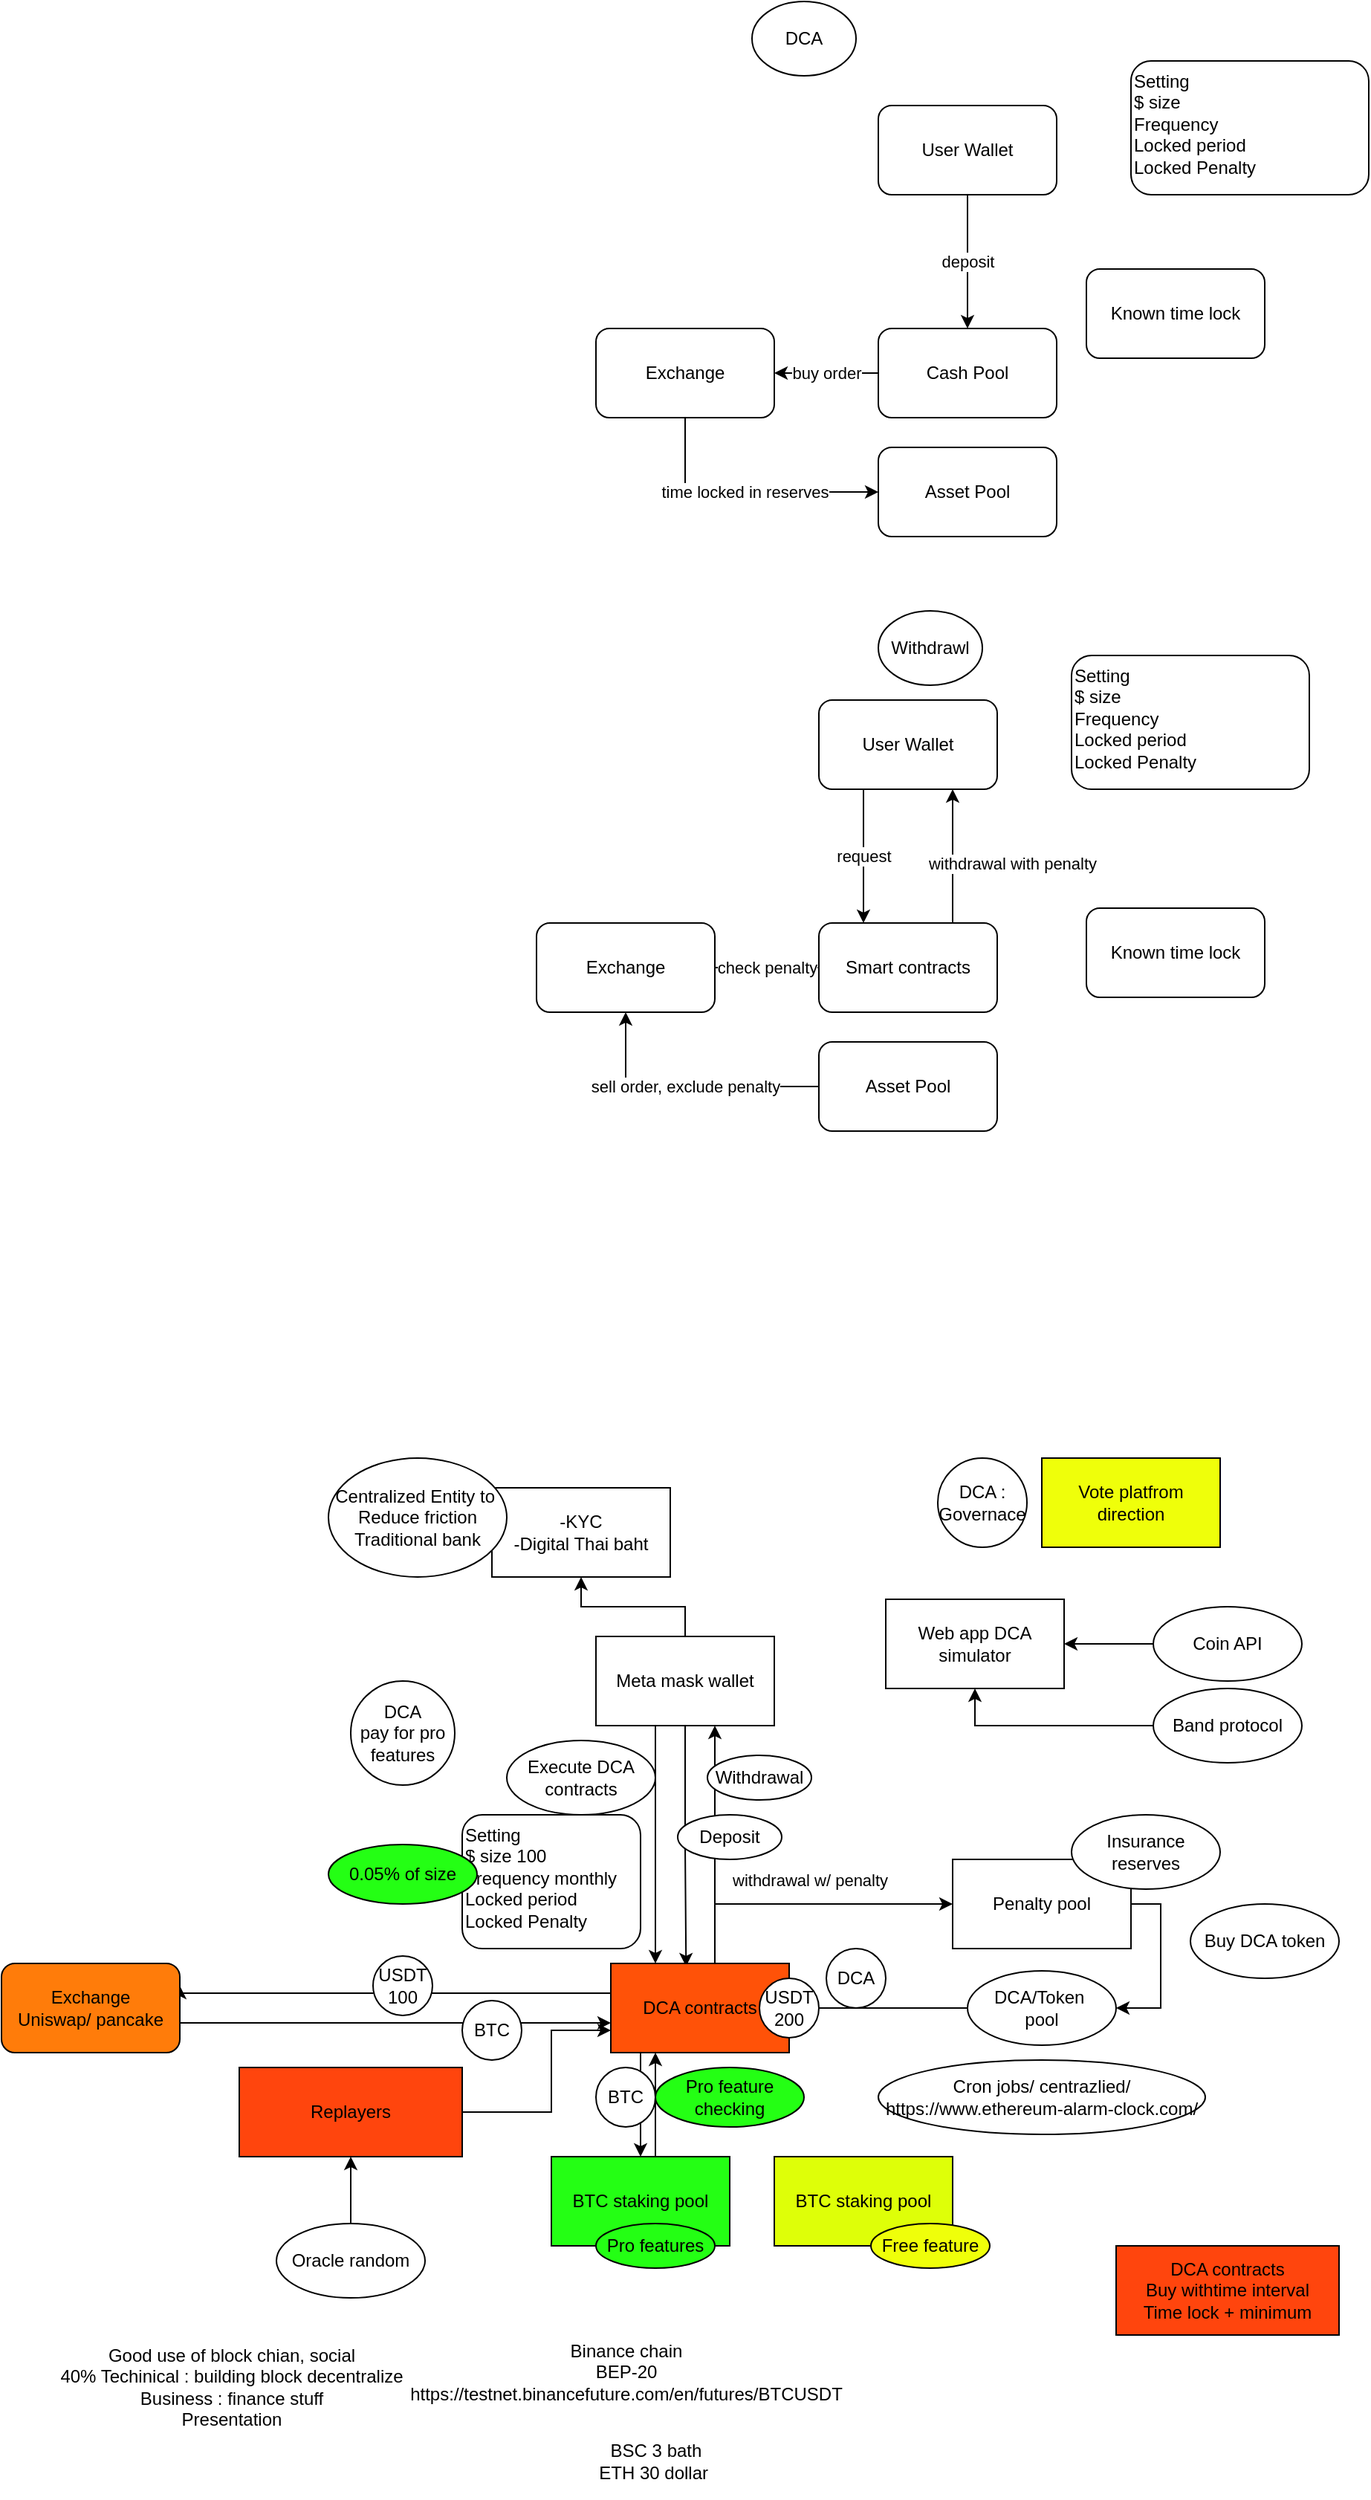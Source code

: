 <mxfile version="14.5.1" type="device"><diagram id="cc8e5Hdi7fIf-Pgihmgt" name="Page-1"><mxGraphModel dx="1987" dy="879" grid="1" gridSize="10" guides="1" tooltips="1" connect="1" arrows="1" fold="1" page="1" pageScale="1" pageWidth="850" pageHeight="1100" math="0" shadow="0"><root><mxCell id="0"/><mxCell id="1" parent="0"/><mxCell id="FaH5USZTdBwJXPp4ojxu-8" value="deposit" style="edgeStyle=orthogonalEdgeStyle;rounded=0;orthogonalLoop=1;jettySize=auto;html=1;entryX=0.5;entryY=0;entryDx=0;entryDy=0;" parent="1" source="FaH5USZTdBwJXPp4ojxu-1" target="FaH5USZTdBwJXPp4ojxu-2" edge="1"><mxGeometry relative="1" as="geometry"/></mxCell><mxCell id="FaH5USZTdBwJXPp4ojxu-1" value="User Wallet" style="rounded=1;whiteSpace=wrap;html=1;" parent="1" vertex="1"><mxGeometry x="440" y="210" width="120" height="60" as="geometry"/></mxCell><mxCell id="FaH5USZTdBwJXPp4ojxu-14" value="buy order" style="edgeStyle=orthogonalEdgeStyle;rounded=0;orthogonalLoop=1;jettySize=auto;html=1;entryX=1;entryY=0.5;entryDx=0;entryDy=0;" parent="1" source="FaH5USZTdBwJXPp4ojxu-2" target="FaH5USZTdBwJXPp4ojxu-12" edge="1"><mxGeometry relative="1" as="geometry"/></mxCell><mxCell id="FaH5USZTdBwJXPp4ojxu-2" value="Cash Pool" style="rounded=1;whiteSpace=wrap;html=1;" parent="1" vertex="1"><mxGeometry x="440" y="360" width="120" height="60" as="geometry"/></mxCell><mxCell id="FaH5USZTdBwJXPp4ojxu-3" value="DCA" style="ellipse;whiteSpace=wrap;html=1;" parent="1" vertex="1"><mxGeometry x="355" y="140" width="70" height="50" as="geometry"/></mxCell><mxCell id="FaH5USZTdBwJXPp4ojxu-5" value="Setting&lt;br&gt;$ size&lt;br&gt;Frequency&lt;br&gt;Locked period&lt;br&gt;Locked Penalty" style="rounded=1;whiteSpace=wrap;html=1;align=left;verticalAlign=top;" parent="1" vertex="1"><mxGeometry x="610" y="180" width="160" height="90" as="geometry"/></mxCell><mxCell id="FaH5USZTdBwJXPp4ojxu-6" value="Asset Pool" style="rounded=1;whiteSpace=wrap;html=1;" parent="1" vertex="1"><mxGeometry x="440" y="440" width="120" height="60" as="geometry"/></mxCell><mxCell id="FaH5USZTdBwJXPp4ojxu-15" value="time locked in reserves" style="edgeStyle=orthogonalEdgeStyle;rounded=0;orthogonalLoop=1;jettySize=auto;html=1;entryX=0;entryY=0.5;entryDx=0;entryDy=0;" parent="1" source="FaH5USZTdBwJXPp4ojxu-12" target="FaH5USZTdBwJXPp4ojxu-6" edge="1"><mxGeometry relative="1" as="geometry"><Array as="points"><mxPoint x="310" y="470"/></Array></mxGeometry></mxCell><mxCell id="FaH5USZTdBwJXPp4ojxu-12" value="Exchange" style="rounded=1;whiteSpace=wrap;html=1;" parent="1" vertex="1"><mxGeometry x="250" y="360" width="120" height="60" as="geometry"/></mxCell><mxCell id="FaH5USZTdBwJXPp4ojxu-16" value="Known time lock" style="rounded=1;whiteSpace=wrap;html=1;" parent="1" vertex="1"><mxGeometry x="580" y="320" width="120" height="60" as="geometry"/></mxCell><mxCell id="FaH5USZTdBwJXPp4ojxu-18" value="request" style="edgeStyle=orthogonalEdgeStyle;rounded=0;orthogonalLoop=1;jettySize=auto;html=1;entryX=0.25;entryY=0;entryDx=0;entryDy=0;" parent="1" source="FaH5USZTdBwJXPp4ojxu-19" target="FaH5USZTdBwJXPp4ojxu-21" edge="1"><mxGeometry relative="1" as="geometry"><Array as="points"><mxPoint x="430" y="700"/><mxPoint x="430" y="700"/></Array></mxGeometry></mxCell><mxCell id="FaH5USZTdBwJXPp4ojxu-19" value="User Wallet" style="rounded=1;whiteSpace=wrap;html=1;" parent="1" vertex="1"><mxGeometry x="400" y="610" width="120" height="60" as="geometry"/></mxCell><mxCell id="FaH5USZTdBwJXPp4ojxu-31" value="withdrawal with penalty" style="edgeStyle=orthogonalEdgeStyle;rounded=0;orthogonalLoop=1;jettySize=auto;html=1;entryX=0.75;entryY=1;entryDx=0;entryDy=0;" parent="1" source="FaH5USZTdBwJXPp4ojxu-21" target="FaH5USZTdBwJXPp4ojxu-19" edge="1"><mxGeometry x="-0.111" y="-40" relative="1" as="geometry"><Array as="points"><mxPoint x="470" y="760"/><mxPoint x="470" y="760"/></Array><mxPoint as="offset"/></mxGeometry></mxCell><mxCell id="FaH5USZTdBwJXPp4ojxu-21" value="Smart contracts" style="rounded=1;whiteSpace=wrap;html=1;" parent="1" vertex="1"><mxGeometry x="400" y="760" width="120" height="60" as="geometry"/></mxCell><mxCell id="FaH5USZTdBwJXPp4ojxu-22" value="Withdrawl" style="ellipse;whiteSpace=wrap;html=1;" parent="1" vertex="1"><mxGeometry x="440" y="550" width="70" height="50" as="geometry"/></mxCell><mxCell id="FaH5USZTdBwJXPp4ojxu-23" value="Setting&lt;br&gt;$ size&lt;br&gt;Frequency&lt;br&gt;Locked period&lt;br&gt;Locked Penalty" style="rounded=1;whiteSpace=wrap;html=1;align=left;verticalAlign=top;" parent="1" vertex="1"><mxGeometry x="570" y="580" width="160" height="90" as="geometry"/></mxCell><mxCell id="FaH5USZTdBwJXPp4ojxu-29" value="sell order, exclude penalty" style="edgeStyle=orthogonalEdgeStyle;rounded=0;orthogonalLoop=1;jettySize=auto;html=1;entryX=0.5;entryY=1;entryDx=0;entryDy=0;" parent="1" source="FaH5USZTdBwJXPp4ojxu-24" target="FaH5USZTdBwJXPp4ojxu-26" edge="1"><mxGeometry relative="1" as="geometry"/></mxCell><mxCell id="FaH5USZTdBwJXPp4ojxu-24" value="Asset Pool" style="rounded=1;whiteSpace=wrap;html=1;" parent="1" vertex="1"><mxGeometry x="400" y="840" width="120" height="60" as="geometry"/></mxCell><mxCell id="FaH5USZTdBwJXPp4ojxu-30" value="check penalty" style="edgeStyle=orthogonalEdgeStyle;rounded=0;orthogonalLoop=1;jettySize=auto;html=1;entryX=0;entryY=0.5;entryDx=0;entryDy=0;" parent="1" source="FaH5USZTdBwJXPp4ojxu-26" target="FaH5USZTdBwJXPp4ojxu-21" edge="1"><mxGeometry relative="1" as="geometry"/></mxCell><mxCell id="FaH5USZTdBwJXPp4ojxu-26" value="Exchange" style="rounded=1;whiteSpace=wrap;html=1;" parent="1" vertex="1"><mxGeometry x="210" y="760" width="120" height="60" as="geometry"/></mxCell><mxCell id="FaH5USZTdBwJXPp4ojxu-27" value="Known time lock" style="rounded=1;whiteSpace=wrap;html=1;" parent="1" vertex="1"><mxGeometry x="580" y="750" width="120" height="60" as="geometry"/></mxCell><mxCell id="77GqbbfOoiiQkPfOqfh9-3" style="edgeStyle=orthogonalEdgeStyle;rounded=0;orthogonalLoop=1;jettySize=auto;html=1;entryX=0.25;entryY=0;entryDx=0;entryDy=0;" parent="1" source="77GqbbfOoiiQkPfOqfh9-1" target="77GqbbfOoiiQkPfOqfh9-2" edge="1"><mxGeometry relative="1" as="geometry"><Array as="points"><mxPoint x="290" y="1370"/><mxPoint x="290" y="1370"/></Array></mxGeometry></mxCell><mxCell id="77GqbbfOoiiQkPfOqfh9-56" style="edgeStyle=orthogonalEdgeStyle;rounded=0;orthogonalLoop=1;jettySize=auto;html=1;entryX=0.422;entryY=0.033;entryDx=0;entryDy=0;entryPerimeter=0;" parent="1" source="77GqbbfOoiiQkPfOqfh9-1" target="77GqbbfOoiiQkPfOqfh9-2" edge="1"><mxGeometry relative="1" as="geometry"/></mxCell><mxCell id="77GqbbfOoiiQkPfOqfh9-63" style="edgeStyle=orthogonalEdgeStyle;rounded=0;orthogonalLoop=1;jettySize=auto;html=1;entryX=0.5;entryY=1;entryDx=0;entryDy=0;" parent="1" source="77GqbbfOoiiQkPfOqfh9-1" target="77GqbbfOoiiQkPfOqfh9-7" edge="1"><mxGeometry relative="1" as="geometry"/></mxCell><mxCell id="77GqbbfOoiiQkPfOqfh9-1" value="Meta mask wallet" style="rounded=0;whiteSpace=wrap;html=1;fillColor=#FFFFFF;" parent="1" vertex="1"><mxGeometry x="250" y="1240" width="120" height="60" as="geometry"/></mxCell><mxCell id="77GqbbfOoiiQkPfOqfh9-9" style="edgeStyle=orthogonalEdgeStyle;rounded=0;orthogonalLoop=1;jettySize=auto;html=1;entryX=1;entryY=0.25;entryDx=0;entryDy=0;" parent="1" source="77GqbbfOoiiQkPfOqfh9-2" target="77GqbbfOoiiQkPfOqfh9-8" edge="1"><mxGeometry relative="1" as="geometry"><mxPoint x="140" y="1480" as="targetPoint"/><Array as="points"><mxPoint x="210" y="1480"/><mxPoint x="210" y="1480"/></Array></mxGeometry></mxCell><mxCell id="77GqbbfOoiiQkPfOqfh9-12" style="edgeStyle=orthogonalEdgeStyle;rounded=0;orthogonalLoop=1;jettySize=auto;html=1;" parent="1" source="77GqbbfOoiiQkPfOqfh9-2" target="77GqbbfOoiiQkPfOqfh9-1" edge="1"><mxGeometry relative="1" as="geometry"><Array as="points"><mxPoint x="330" y="1400"/><mxPoint x="330" y="1400"/></Array></mxGeometry></mxCell><mxCell id="77GqbbfOoiiQkPfOqfh9-13" style="edgeStyle=orthogonalEdgeStyle;rounded=0;orthogonalLoop=1;jettySize=auto;html=1;entryX=0;entryY=0.5;entryDx=0;entryDy=0;" parent="1" source="77GqbbfOoiiQkPfOqfh9-2" target="77GqbbfOoiiQkPfOqfh9-11" edge="1"><mxGeometry relative="1" as="geometry"><Array as="points"><mxPoint x="330" y="1420"/></Array></mxGeometry></mxCell><mxCell id="77GqbbfOoiiQkPfOqfh9-15" style="edgeStyle=orthogonalEdgeStyle;rounded=0;orthogonalLoop=1;jettySize=auto;html=1;entryX=0.5;entryY=0;entryDx=0;entryDy=0;" parent="1" source="77GqbbfOoiiQkPfOqfh9-2" target="77GqbbfOoiiQkPfOqfh9-14" edge="1"><mxGeometry relative="1" as="geometry"><Array as="points"><mxPoint x="280" y="1540"/><mxPoint x="280" y="1540"/></Array></mxGeometry></mxCell><mxCell id="77GqbbfOoiiQkPfOqfh9-2" value="DCA contracts" style="rounded=0;whiteSpace=wrap;html=1;fillColor=#FF5208;" parent="1" vertex="1"><mxGeometry x="260" y="1460" width="120" height="60" as="geometry"/></mxCell><mxCell id="77GqbbfOoiiQkPfOqfh9-5" value="Execute DCA contracts" style="ellipse;whiteSpace=wrap;html=1;" parent="1" vertex="1"><mxGeometry x="190" y="1310" width="100" height="50" as="geometry"/></mxCell><mxCell id="77GqbbfOoiiQkPfOqfh9-7" value="-KYC&lt;br&gt;-Digital Thai baht" style="rounded=0;whiteSpace=wrap;html=1;" parent="1" vertex="1"><mxGeometry x="180" y="1140" width="120" height="60" as="geometry"/></mxCell><mxCell id="77GqbbfOoiiQkPfOqfh9-10" style="edgeStyle=orthogonalEdgeStyle;rounded=0;orthogonalLoop=1;jettySize=auto;html=1;" parent="1" source="77GqbbfOoiiQkPfOqfh9-8" target="77GqbbfOoiiQkPfOqfh9-2" edge="1"><mxGeometry relative="1" as="geometry"><Array as="points"><mxPoint x="200" y="1500"/><mxPoint x="200" y="1500"/></Array></mxGeometry></mxCell><mxCell id="77GqbbfOoiiQkPfOqfh9-8" value="Exchange&lt;br&gt;Uniswap/ pancake" style="rounded=1;whiteSpace=wrap;html=1;fillColor=#FF7C0A;" parent="1" vertex="1"><mxGeometry x="-150" y="1460" width="120" height="60" as="geometry"/></mxCell><mxCell id="77GqbbfOoiiQkPfOqfh9-36" style="edgeStyle=orthogonalEdgeStyle;rounded=0;orthogonalLoop=1;jettySize=auto;html=1;entryX=1;entryY=0.5;entryDx=0;entryDy=0;" parent="1" source="77GqbbfOoiiQkPfOqfh9-11" target="77GqbbfOoiiQkPfOqfh9-18" edge="1"><mxGeometry relative="1" as="geometry"><Array as="points"><mxPoint x="630" y="1420"/><mxPoint x="630" y="1490"/></Array></mxGeometry></mxCell><mxCell id="77GqbbfOoiiQkPfOqfh9-11" value="Penalty pool" style="rounded=0;whiteSpace=wrap;html=1;" parent="1" vertex="1"><mxGeometry x="490" y="1390" width="120" height="60" as="geometry"/></mxCell><mxCell id="77GqbbfOoiiQkPfOqfh9-40" style="edgeStyle=orthogonalEdgeStyle;rounded=0;orthogonalLoop=1;jettySize=auto;html=1;entryX=0.25;entryY=1;entryDx=0;entryDy=0;" parent="1" source="77GqbbfOoiiQkPfOqfh9-14" target="77GqbbfOoiiQkPfOqfh9-2" edge="1"><mxGeometry relative="1" as="geometry"><Array as="points"><mxPoint x="300" y="1600"/><mxPoint x="300" y="1600"/></Array></mxGeometry></mxCell><mxCell id="77GqbbfOoiiQkPfOqfh9-14" value="BTC staking pool" style="rounded=0;whiteSpace=wrap;html=1;fillColor=#24FF14;" parent="1" vertex="1"><mxGeometry x="220" y="1590" width="120" height="60" as="geometry"/></mxCell><mxCell id="77GqbbfOoiiQkPfOqfh9-17" value="&lt;span style=&quot;color: rgb(0 , 0 , 0) ; font-family: &amp;#34;helvetica&amp;#34; ; font-size: 11px ; font-style: normal ; font-weight: 400 ; letter-spacing: normal ; text-align: center ; text-indent: 0px ; text-transform: none ; word-spacing: 0px ; background-color: rgb(255 , 255 , 255) ; display: inline ; float: none&quot;&gt;withdrawal w/ penalty&lt;/span&gt;" style="text;whiteSpace=wrap;html=1;" parent="1" vertex="1"><mxGeometry x="340" y="1390" width="130" height="30" as="geometry"/></mxCell><mxCell id="77GqbbfOoiiQkPfOqfh9-19" style="edgeStyle=orthogonalEdgeStyle;rounded=0;orthogonalLoop=1;jettySize=auto;html=1;entryX=1;entryY=0.5;entryDx=0;entryDy=0;" parent="1" source="77GqbbfOoiiQkPfOqfh9-18" target="77GqbbfOoiiQkPfOqfh9-2" edge="1"><mxGeometry relative="1" as="geometry"/></mxCell><mxCell id="77GqbbfOoiiQkPfOqfh9-18" value="DCA/Token&amp;nbsp;&lt;br&gt;pool" style="ellipse;whiteSpace=wrap;html=1;" parent="1" vertex="1"><mxGeometry x="500" y="1465" width="100" height="50" as="geometry"/></mxCell><mxCell id="77GqbbfOoiiQkPfOqfh9-20" value="Web app DCA simulator" style="rounded=0;whiteSpace=wrap;html=1;" parent="1" vertex="1"><mxGeometry x="445" y="1215" width="120" height="60" as="geometry"/></mxCell><mxCell id="77GqbbfOoiiQkPfOqfh9-22" style="edgeStyle=orthogonalEdgeStyle;rounded=0;orthogonalLoop=1;jettySize=auto;html=1;entryX=0.5;entryY=1;entryDx=0;entryDy=0;" parent="1" source="77GqbbfOoiiQkPfOqfh9-21" target="77GqbbfOoiiQkPfOqfh9-20" edge="1"><mxGeometry relative="1" as="geometry"/></mxCell><mxCell id="77GqbbfOoiiQkPfOqfh9-21" value="Band protocol" style="ellipse;whiteSpace=wrap;html=1;" parent="1" vertex="1"><mxGeometry x="625" y="1275" width="100" height="50" as="geometry"/></mxCell><mxCell id="77GqbbfOoiiQkPfOqfh9-25" style="edgeStyle=orthogonalEdgeStyle;rounded=0;orthogonalLoop=1;jettySize=auto;html=1;entryX=1;entryY=0.5;entryDx=0;entryDy=0;" parent="1" source="77GqbbfOoiiQkPfOqfh9-23" target="77GqbbfOoiiQkPfOqfh9-20" edge="1"><mxGeometry relative="1" as="geometry"/></mxCell><mxCell id="77GqbbfOoiiQkPfOqfh9-23" value="Coin API" style="ellipse;whiteSpace=wrap;html=1;" parent="1" vertex="1"><mxGeometry x="625" y="1220" width="100" height="50" as="geometry"/></mxCell><mxCell id="77GqbbfOoiiQkPfOqfh9-26" value="Setting&lt;br&gt;$ size 100&lt;br&gt;Frequency monthly&lt;br&gt;Locked period&lt;br&gt;Locked Penalty" style="rounded=1;whiteSpace=wrap;html=1;align=left;verticalAlign=top;" parent="1" vertex="1"><mxGeometry x="160" y="1360" width="120" height="90" as="geometry"/></mxCell><mxCell id="77GqbbfOoiiQkPfOqfh9-27" value="USDT&lt;br&gt;200" style="ellipse;whiteSpace=wrap;html=1;aspect=fixed;" parent="1" vertex="1"><mxGeometry x="360" y="1470" width="40" height="40" as="geometry"/></mxCell><mxCell id="77GqbbfOoiiQkPfOqfh9-29" value="BTC" style="ellipse;whiteSpace=wrap;html=1;aspect=fixed;" parent="1" vertex="1"><mxGeometry x="160" y="1485" width="40" height="40" as="geometry"/></mxCell><mxCell id="77GqbbfOoiiQkPfOqfh9-30" value="USDT&lt;br&gt;100" style="ellipse;whiteSpace=wrap;html=1;aspect=fixed;" parent="1" vertex="1"><mxGeometry x="100" y="1455" width="40" height="40" as="geometry"/></mxCell><mxCell id="77GqbbfOoiiQkPfOqfh9-31" value="DCA" style="ellipse;whiteSpace=wrap;html=1;aspect=fixed;" parent="1" vertex="1"><mxGeometry x="405" y="1450" width="40" height="40" as="geometry"/></mxCell><mxCell id="77GqbbfOoiiQkPfOqfh9-33" value="BTC" style="ellipse;whiteSpace=wrap;html=1;aspect=fixed;" parent="1" vertex="1"><mxGeometry x="250" y="1530" width="40" height="40" as="geometry"/></mxCell><mxCell id="77GqbbfOoiiQkPfOqfh9-35" value="Withdrawal" style="ellipse;whiteSpace=wrap;html=1;" parent="1" vertex="1"><mxGeometry x="325" y="1320" width="70" height="30" as="geometry"/></mxCell><mxCell id="77GqbbfOoiiQkPfOqfh9-37" value="Buy DCA token" style="ellipse;whiteSpace=wrap;html=1;" parent="1" vertex="1"><mxGeometry x="650" y="1420" width="100" height="50" as="geometry"/></mxCell><mxCell id="77GqbbfOoiiQkPfOqfh9-38" value="Insurance reserves" style="ellipse;whiteSpace=wrap;html=1;" parent="1" vertex="1"><mxGeometry x="570" y="1360" width="100" height="50" as="geometry"/></mxCell><mxCell id="77GqbbfOoiiQkPfOqfh9-41" value="Pro features" style="ellipse;whiteSpace=wrap;html=1;fillColor=#24FF14;" parent="1" vertex="1"><mxGeometry x="250" y="1635" width="80" height="30" as="geometry"/></mxCell><mxCell id="77GqbbfOoiiQkPfOqfh9-44" value="BTC staking pool" style="rounded=0;whiteSpace=wrap;html=1;fillColor=#DEFF08;" parent="1" vertex="1"><mxGeometry x="370" y="1590" width="120" height="60" as="geometry"/></mxCell><mxCell id="77GqbbfOoiiQkPfOqfh9-45" value="Free feature" style="ellipse;whiteSpace=wrap;html=1;fillColor=#EFFF0A;" parent="1" vertex="1"><mxGeometry x="435" y="1635" width="80" height="30" as="geometry"/></mxCell><mxCell id="77GqbbfOoiiQkPfOqfh9-48" value="Pro feature checking" style="ellipse;whiteSpace=wrap;html=1;fillColor=#24FF14;" parent="1" vertex="1"><mxGeometry x="290" y="1530" width="100" height="40" as="geometry"/></mxCell><mxCell id="77GqbbfOoiiQkPfOqfh9-50" value="DCA : Governace" style="ellipse;whiteSpace=wrap;html=1;aspect=fixed;" parent="1" vertex="1"><mxGeometry x="480" y="1120" width="60" height="60" as="geometry"/></mxCell><mxCell id="77GqbbfOoiiQkPfOqfh9-51" value="Vote platfrom direction" style="rounded=0;whiteSpace=wrap;html=1;fillColor=#EFFF0A;" parent="1" vertex="1"><mxGeometry x="550" y="1120" width="120" height="60" as="geometry"/></mxCell><mxCell id="77GqbbfOoiiQkPfOqfh9-55" value="0.05% of size" style="ellipse;whiteSpace=wrap;html=1;fillColor=#24FF14;" parent="1" vertex="1"><mxGeometry x="70" y="1380" width="100" height="40" as="geometry"/></mxCell><mxCell id="77GqbbfOoiiQkPfOqfh9-57" value="Deposit" style="ellipse;whiteSpace=wrap;html=1;" parent="1" vertex="1"><mxGeometry x="305" y="1360" width="70" height="30" as="geometry"/></mxCell><mxCell id="77GqbbfOoiiQkPfOqfh9-58" value="DCA&lt;br&gt;pay for pro features" style="ellipse;whiteSpace=wrap;html=1;aspect=fixed;" parent="1" vertex="1"><mxGeometry x="85" y="1270" width="70" height="70" as="geometry"/></mxCell><mxCell id="77GqbbfOoiiQkPfOqfh9-59" value="Cron jobs/ centrazlied/&lt;br&gt;https://www.ethereum-alarm-clock.com/" style="ellipse;whiteSpace=wrap;html=1;" parent="1" vertex="1"><mxGeometry x="440" y="1525" width="220" height="50" as="geometry"/></mxCell><mxCell id="77GqbbfOoiiQkPfOqfh9-60" value="Oracle random" style="ellipse;whiteSpace=wrap;html=1;" parent="1" vertex="1"><mxGeometry x="35" y="1635" width="100" height="50" as="geometry"/></mxCell><mxCell id="77GqbbfOoiiQkPfOqfh9-61" style="edgeStyle=orthogonalEdgeStyle;rounded=0;orthogonalLoop=1;jettySize=auto;html=1;entryX=0.5;entryY=1;entryDx=0;entryDy=0;exitX=0.5;exitY=0;exitDx=0;exitDy=0;" parent="1" source="77GqbbfOoiiQkPfOqfh9-60" target="dBNpBaFs4gQlWyNSD-Un-1" edge="1"><mxGeometry relative="1" as="geometry"><mxPoint x="170" y="1535" as="sourcePoint"/><mxPoint x="50" y="1510" as="targetPoint"/></mxGeometry></mxCell><mxCell id="77GqbbfOoiiQkPfOqfh9-62" value="DCA contracts&lt;br&gt;Buy withtime interval&lt;br&gt;Time lock + minimum" style="rounded=0;whiteSpace=wrap;html=1;fillColor=#FF450D;" parent="1" vertex="1"><mxGeometry x="600" y="1650" width="150" height="60" as="geometry"/></mxCell><mxCell id="77GqbbfOoiiQkPfOqfh9-6" value="Centralized Entity to&amp;nbsp;&lt;br&gt;Reduce friction&lt;br&gt;Traditional bank" style="ellipse;whiteSpace=wrap;html=1;" parent="1" vertex="1"><mxGeometry x="70" y="1120" width="120" height="80" as="geometry"/></mxCell><mxCell id="77GqbbfOoiiQkPfOqfh9-64" value="Good use of block chian, social&lt;br&gt;40% Techinical : building block decentralize&lt;br&gt;Business : finance stuff&lt;br&gt;Presentation" style="text;html=1;strokeColor=none;fillColor=none;align=center;verticalAlign=middle;whiteSpace=wrap;rounded=0;" parent="1" vertex="1"><mxGeometry x="-145" y="1710" width="300" height="70" as="geometry"/></mxCell><mxCell id="77GqbbfOoiiQkPfOqfh9-65" value="Binance chain&lt;br&gt;BEP-20&lt;br&gt;https://testnet.binancefuture.com/en/futures/BTCUSDT" style="text;html=1;strokeColor=none;fillColor=none;align=center;verticalAlign=middle;whiteSpace=wrap;rounded=0;" parent="1" vertex="1"><mxGeometry x="202.5" y="1710" width="135" height="50" as="geometry"/></mxCell><mxCell id="77GqbbfOoiiQkPfOqfh9-66" value="BSC 3 bath&lt;br&gt;ETH 30 dollar&amp;nbsp;" style="text;html=1;strokeColor=none;fillColor=none;align=center;verticalAlign=middle;whiteSpace=wrap;rounded=0;" parent="1" vertex="1"><mxGeometry x="222.5" y="1770" width="135" height="50" as="geometry"/></mxCell><mxCell id="dBNpBaFs4gQlWyNSD-Un-2" style="edgeStyle=orthogonalEdgeStyle;rounded=0;orthogonalLoop=1;jettySize=auto;html=1;entryX=0;entryY=0.75;entryDx=0;entryDy=0;" edge="1" parent="1" source="dBNpBaFs4gQlWyNSD-Un-1" target="77GqbbfOoiiQkPfOqfh9-2"><mxGeometry relative="1" as="geometry"><Array as="points"><mxPoint x="220" y="1560"/><mxPoint x="220" y="1505"/></Array></mxGeometry></mxCell><mxCell id="dBNpBaFs4gQlWyNSD-Un-1" value="Replayers" style="rounded=0;whiteSpace=wrap;html=1;fillColor=#FF450D;" vertex="1" parent="1"><mxGeometry x="10" y="1530" width="150" height="60" as="geometry"/></mxCell></root></mxGraphModel></diagram></mxfile>